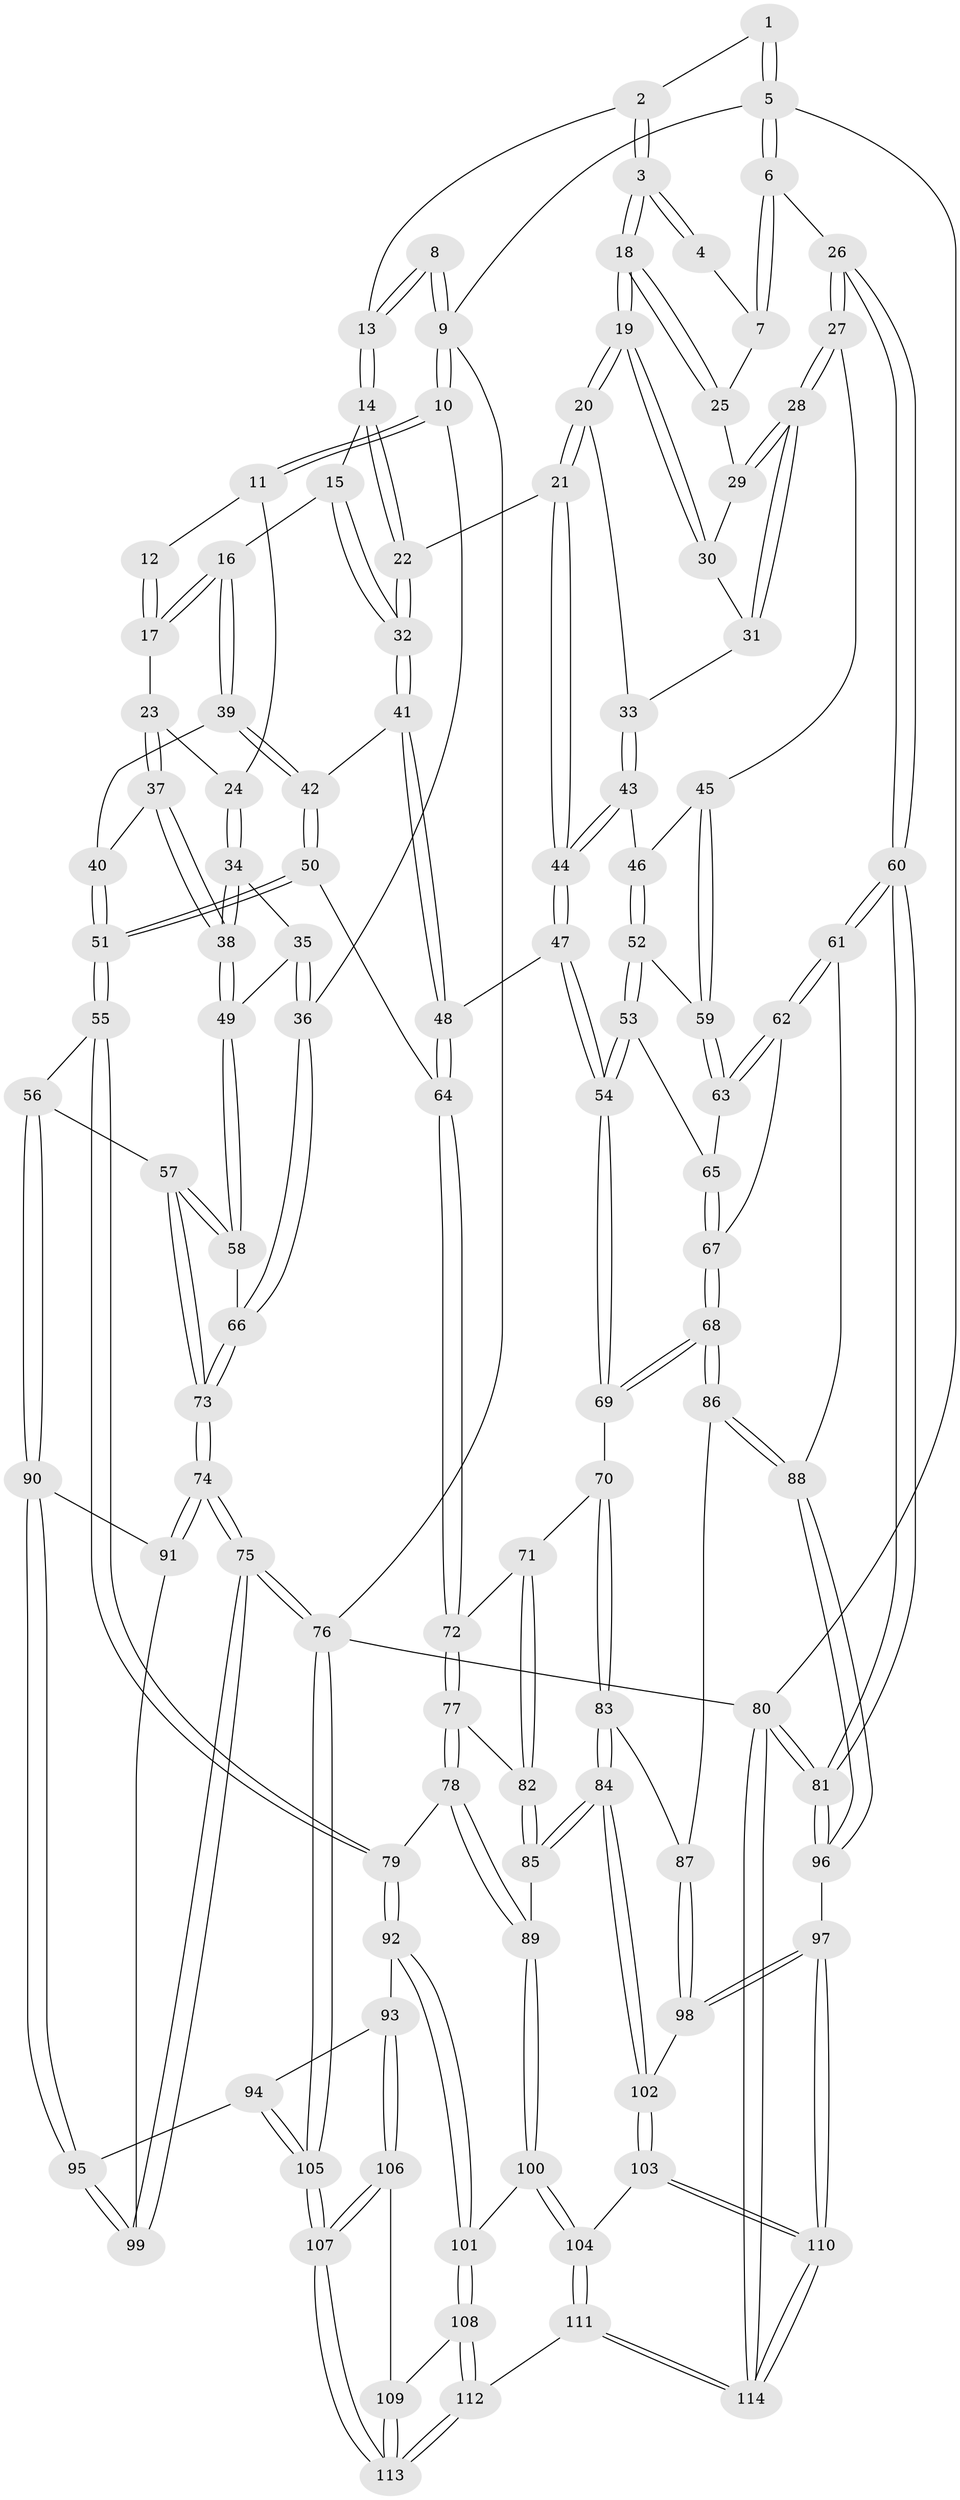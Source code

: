 // Generated by graph-tools (version 1.1) at 2025/17/03/09/25 04:17:15]
// undirected, 114 vertices, 282 edges
graph export_dot {
graph [start="1"]
  node [color=gray90,style=filled];
  1 [pos="+0.8773870691895974+0"];
  2 [pos="+0.510071854179283+0"];
  3 [pos="+0.689112362574635+0.10777896644419667"];
  4 [pos="+0.8734224539778049+0.004550306424684727"];
  5 [pos="+1+0"];
  6 [pos="+1+0.2412926019713503"];
  7 [pos="+0.9199832547096137+0.09640654375321966"];
  8 [pos="+0.2695715934180084+0"];
  9 [pos="+0+0"];
  10 [pos="+0+0"];
  11 [pos="+0.07201085975156836+0.08655916417102884"];
  12 [pos="+0.17132037296659994+0.05013053658833546"];
  13 [pos="+0.5002802720745484+0"];
  14 [pos="+0.42869576688522737+0.049283681759936"];
  15 [pos="+0.3620582493255227+0.13684207573511742"];
  16 [pos="+0.293066270482674+0.1831672298933318"];
  17 [pos="+0.2869603768953939+0.1826017458807285"];
  18 [pos="+0.6891647965408572+0.1079473172338928"];
  19 [pos="+0.684581834222213+0.1832534692831677"];
  20 [pos="+0.6773677078537729+0.206283774787764"];
  21 [pos="+0.5892252828565089+0.27245807644726877"];
  22 [pos="+0.5781531496296183+0.2747590290740771"];
  23 [pos="+0.2141709447983711+0.2113577737931845"];
  24 [pos="+0.15024405752661799+0.2222300416916499"];
  25 [pos="+0.8535020796574321+0.1363234566804941"];
  26 [pos="+1+0.27842816979858764"];
  27 [pos="+0.9539918788581804+0.3198464190429905"];
  28 [pos="+0.9055773297944782+0.2791895869431948"];
  29 [pos="+0.8502268732179991+0.15846221440149258"];
  30 [pos="+0.8162478363554683+0.20891276314864907"];
  31 [pos="+0.8337317799081808+0.24244765874281526"];
  32 [pos="+0.5061029471048877+0.33182620783954797"];
  33 [pos="+0.7431720455499129+0.2826432863968247"];
  34 [pos="+0.14106674786664128+0.23070724913177768"];
  35 [pos="+0.015589038851954822+0.2887667467655559"];
  36 [pos="+0+0.25303279562308667"];
  37 [pos="+0.20083927213729094+0.3823434587501909"];
  38 [pos="+0.1768369526102938+0.3984690670578227"];
  39 [pos="+0.3247815575079807+0.33210516226483405"];
  40 [pos="+0.31453298218124065+0.34561426041203286"];
  41 [pos="+0.49290549654905935+0.3564971877641906"];
  42 [pos="+0.4708255576236594+0.3664387626402707"];
  43 [pos="+0.7708683017627632+0.35158253141385076"];
  44 [pos="+0.6858018355488882+0.4053578001842484"];
  45 [pos="+0.9231149570740492+0.33865182634383134"];
  46 [pos="+0.7887530534436218+0.3578076325348847"];
  47 [pos="+0.660824677770242+0.4736701723646623"];
  48 [pos="+0.571342549825974+0.45138035687583494"];
  49 [pos="+0.149093741778235+0.4334159186811287"];
  50 [pos="+0.41380388953153485+0.4937396549876437"];
  51 [pos="+0.321777233877132+0.5458330608150606"];
  52 [pos="+0.7971448485129972+0.4392233302408424"];
  53 [pos="+0.7597979952408882+0.5010909587759588"];
  54 [pos="+0.6757495696276599+0.5031977944467393"];
  55 [pos="+0.2876251232723481+0.5911291962091958"];
  56 [pos="+0.18475013501960613+0.5929508368508216"];
  57 [pos="+0.17034663754483123+0.5773501666819923"];
  58 [pos="+0.1486053506411474+0.4398725107173276"];
  59 [pos="+0.8729023960659363+0.4699355429812229"];
  60 [pos="+1+0.5853887068699478"];
  61 [pos="+1+0.6046292517506668"];
  62 [pos="+0.9403180520915853+0.5615010613600486"];
  63 [pos="+0.8742769190318452+0.48762873045315275"];
  64 [pos="+0.5109841971715349+0.5389809223222153"];
  65 [pos="+0.7936704072869535+0.5219171472504517"];
  66 [pos="+0+0.4203265945431877"];
  67 [pos="+0.8204337657908365+0.6069946140390962"];
  68 [pos="+0.8002863039939213+0.6395345982066915"];
  69 [pos="+0.6644489507057745+0.5631576736575739"];
  70 [pos="+0.6543451127368335+0.5757122358187396"];
  71 [pos="+0.5925553199903072+0.582041800057285"];
  72 [pos="+0.5208175864780956+0.5696227260278772"];
  73 [pos="+0+0.5309874326208349"];
  74 [pos="+0+0.7696961789171319"];
  75 [pos="+0+0.9356070645088104"];
  76 [pos="+0+1"];
  77 [pos="+0.4891982428449761+0.6270944624758964"];
  78 [pos="+0.4380414007085605+0.676697101169758"];
  79 [pos="+0.3823118797741572+0.6830751850613791"];
  80 [pos="+1+1"];
  81 [pos="+1+1"];
  82 [pos="+0.5639201537577367+0.6473740265001116"];
  83 [pos="+0.6453494114496029+0.7302333617595449"];
  84 [pos="+0.6346137617455253+0.7433364628495935"];
  85 [pos="+0.6314169295200283+0.7431977526420963"];
  86 [pos="+0.8011283318775156+0.6892488350194519"];
  87 [pos="+0.7994573957180756+0.6906588588187386"];
  88 [pos="+0.9229117754540586+0.7361655290639696"];
  89 [pos="+0.5672149498571369+0.7533997788855293"];
  90 [pos="+0.1644657231376756+0.64531754604858"];
  91 [pos="+0.09742188080624088+0.672402845128719"];
  92 [pos="+0.3714163359276016+0.7970564312422087"];
  93 [pos="+0.16299106390181556+0.7758729191196917"];
  94 [pos="+0.1590274820607357+0.77240882633837"];
  95 [pos="+0.156153212216901+0.7651706130595158"];
  96 [pos="+0.9129639529490317+0.8002941884233131"];
  97 [pos="+0.8609153731251229+0.8815812991592826"];
  98 [pos="+0.7829380412213292+0.8375504237639894"];
  99 [pos="+0+0.8169357568323193"];
  100 [pos="+0.5100807852402992+0.8369314909284217"];
  101 [pos="+0.3774530471249943+0.8334869440006641"];
  102 [pos="+0.6781523434335951+0.8452153203103351"];
  103 [pos="+0.6676716861817024+0.8756242189625661"];
  104 [pos="+0.5916809205203429+1"];
  105 [pos="+0+1"];
  106 [pos="+0.23914599538280448+0.8893252223615051"];
  107 [pos="+0+1"];
  108 [pos="+0.36984776722288537+0.8537794412803744"];
  109 [pos="+0.27400861063448045+0.8841354634606716"];
  110 [pos="+0.8861519230336092+1"];
  111 [pos="+0.5623340897596047+1"];
  112 [pos="+0.4719849136034945+1"];
  113 [pos="+0.3808731203994422+1"];
  114 [pos="+1+1"];
  1 -- 2;
  1 -- 5;
  1 -- 5;
  2 -- 3;
  2 -- 3;
  2 -- 13;
  3 -- 4;
  3 -- 4;
  3 -- 18;
  3 -- 18;
  4 -- 7;
  5 -- 6;
  5 -- 6;
  5 -- 9;
  5 -- 80;
  6 -- 7;
  6 -- 7;
  6 -- 26;
  7 -- 25;
  8 -- 9;
  8 -- 9;
  8 -- 13;
  8 -- 13;
  9 -- 10;
  9 -- 10;
  9 -- 76;
  10 -- 11;
  10 -- 11;
  10 -- 36;
  11 -- 12;
  11 -- 24;
  12 -- 17;
  12 -- 17;
  13 -- 14;
  13 -- 14;
  14 -- 15;
  14 -- 22;
  14 -- 22;
  15 -- 16;
  15 -- 32;
  15 -- 32;
  16 -- 17;
  16 -- 17;
  16 -- 39;
  16 -- 39;
  17 -- 23;
  18 -- 19;
  18 -- 19;
  18 -- 25;
  18 -- 25;
  19 -- 20;
  19 -- 20;
  19 -- 30;
  19 -- 30;
  20 -- 21;
  20 -- 21;
  20 -- 33;
  21 -- 22;
  21 -- 44;
  21 -- 44;
  22 -- 32;
  22 -- 32;
  23 -- 24;
  23 -- 37;
  23 -- 37;
  24 -- 34;
  24 -- 34;
  25 -- 29;
  26 -- 27;
  26 -- 27;
  26 -- 60;
  26 -- 60;
  27 -- 28;
  27 -- 28;
  27 -- 45;
  28 -- 29;
  28 -- 29;
  28 -- 31;
  28 -- 31;
  29 -- 30;
  30 -- 31;
  31 -- 33;
  32 -- 41;
  32 -- 41;
  33 -- 43;
  33 -- 43;
  34 -- 35;
  34 -- 38;
  34 -- 38;
  35 -- 36;
  35 -- 36;
  35 -- 49;
  36 -- 66;
  36 -- 66;
  37 -- 38;
  37 -- 38;
  37 -- 40;
  38 -- 49;
  38 -- 49;
  39 -- 40;
  39 -- 42;
  39 -- 42;
  40 -- 51;
  40 -- 51;
  41 -- 42;
  41 -- 48;
  41 -- 48;
  42 -- 50;
  42 -- 50;
  43 -- 44;
  43 -- 44;
  43 -- 46;
  44 -- 47;
  44 -- 47;
  45 -- 46;
  45 -- 59;
  45 -- 59;
  46 -- 52;
  46 -- 52;
  47 -- 48;
  47 -- 54;
  47 -- 54;
  48 -- 64;
  48 -- 64;
  49 -- 58;
  49 -- 58;
  50 -- 51;
  50 -- 51;
  50 -- 64;
  51 -- 55;
  51 -- 55;
  52 -- 53;
  52 -- 53;
  52 -- 59;
  53 -- 54;
  53 -- 54;
  53 -- 65;
  54 -- 69;
  54 -- 69;
  55 -- 56;
  55 -- 79;
  55 -- 79;
  56 -- 57;
  56 -- 90;
  56 -- 90;
  57 -- 58;
  57 -- 58;
  57 -- 73;
  57 -- 73;
  58 -- 66;
  59 -- 63;
  59 -- 63;
  60 -- 61;
  60 -- 61;
  60 -- 81;
  60 -- 81;
  61 -- 62;
  61 -- 62;
  61 -- 88;
  62 -- 63;
  62 -- 63;
  62 -- 67;
  63 -- 65;
  64 -- 72;
  64 -- 72;
  65 -- 67;
  65 -- 67;
  66 -- 73;
  66 -- 73;
  67 -- 68;
  67 -- 68;
  68 -- 69;
  68 -- 69;
  68 -- 86;
  68 -- 86;
  69 -- 70;
  70 -- 71;
  70 -- 83;
  70 -- 83;
  71 -- 72;
  71 -- 82;
  71 -- 82;
  72 -- 77;
  72 -- 77;
  73 -- 74;
  73 -- 74;
  74 -- 75;
  74 -- 75;
  74 -- 91;
  74 -- 91;
  75 -- 76;
  75 -- 76;
  75 -- 99;
  75 -- 99;
  76 -- 105;
  76 -- 105;
  76 -- 80;
  77 -- 78;
  77 -- 78;
  77 -- 82;
  78 -- 79;
  78 -- 89;
  78 -- 89;
  79 -- 92;
  79 -- 92;
  80 -- 81;
  80 -- 81;
  80 -- 114;
  80 -- 114;
  81 -- 96;
  81 -- 96;
  82 -- 85;
  82 -- 85;
  83 -- 84;
  83 -- 84;
  83 -- 87;
  84 -- 85;
  84 -- 85;
  84 -- 102;
  84 -- 102;
  85 -- 89;
  86 -- 87;
  86 -- 88;
  86 -- 88;
  87 -- 98;
  87 -- 98;
  88 -- 96;
  88 -- 96;
  89 -- 100;
  89 -- 100;
  90 -- 91;
  90 -- 95;
  90 -- 95;
  91 -- 99;
  92 -- 93;
  92 -- 101;
  92 -- 101;
  93 -- 94;
  93 -- 106;
  93 -- 106;
  94 -- 95;
  94 -- 105;
  94 -- 105;
  95 -- 99;
  95 -- 99;
  96 -- 97;
  97 -- 98;
  97 -- 98;
  97 -- 110;
  97 -- 110;
  98 -- 102;
  100 -- 101;
  100 -- 104;
  100 -- 104;
  101 -- 108;
  101 -- 108;
  102 -- 103;
  102 -- 103;
  103 -- 104;
  103 -- 110;
  103 -- 110;
  104 -- 111;
  104 -- 111;
  105 -- 107;
  105 -- 107;
  106 -- 107;
  106 -- 107;
  106 -- 109;
  107 -- 113;
  107 -- 113;
  108 -- 109;
  108 -- 112;
  108 -- 112;
  109 -- 113;
  109 -- 113;
  110 -- 114;
  110 -- 114;
  111 -- 112;
  111 -- 114;
  111 -- 114;
  112 -- 113;
  112 -- 113;
}
